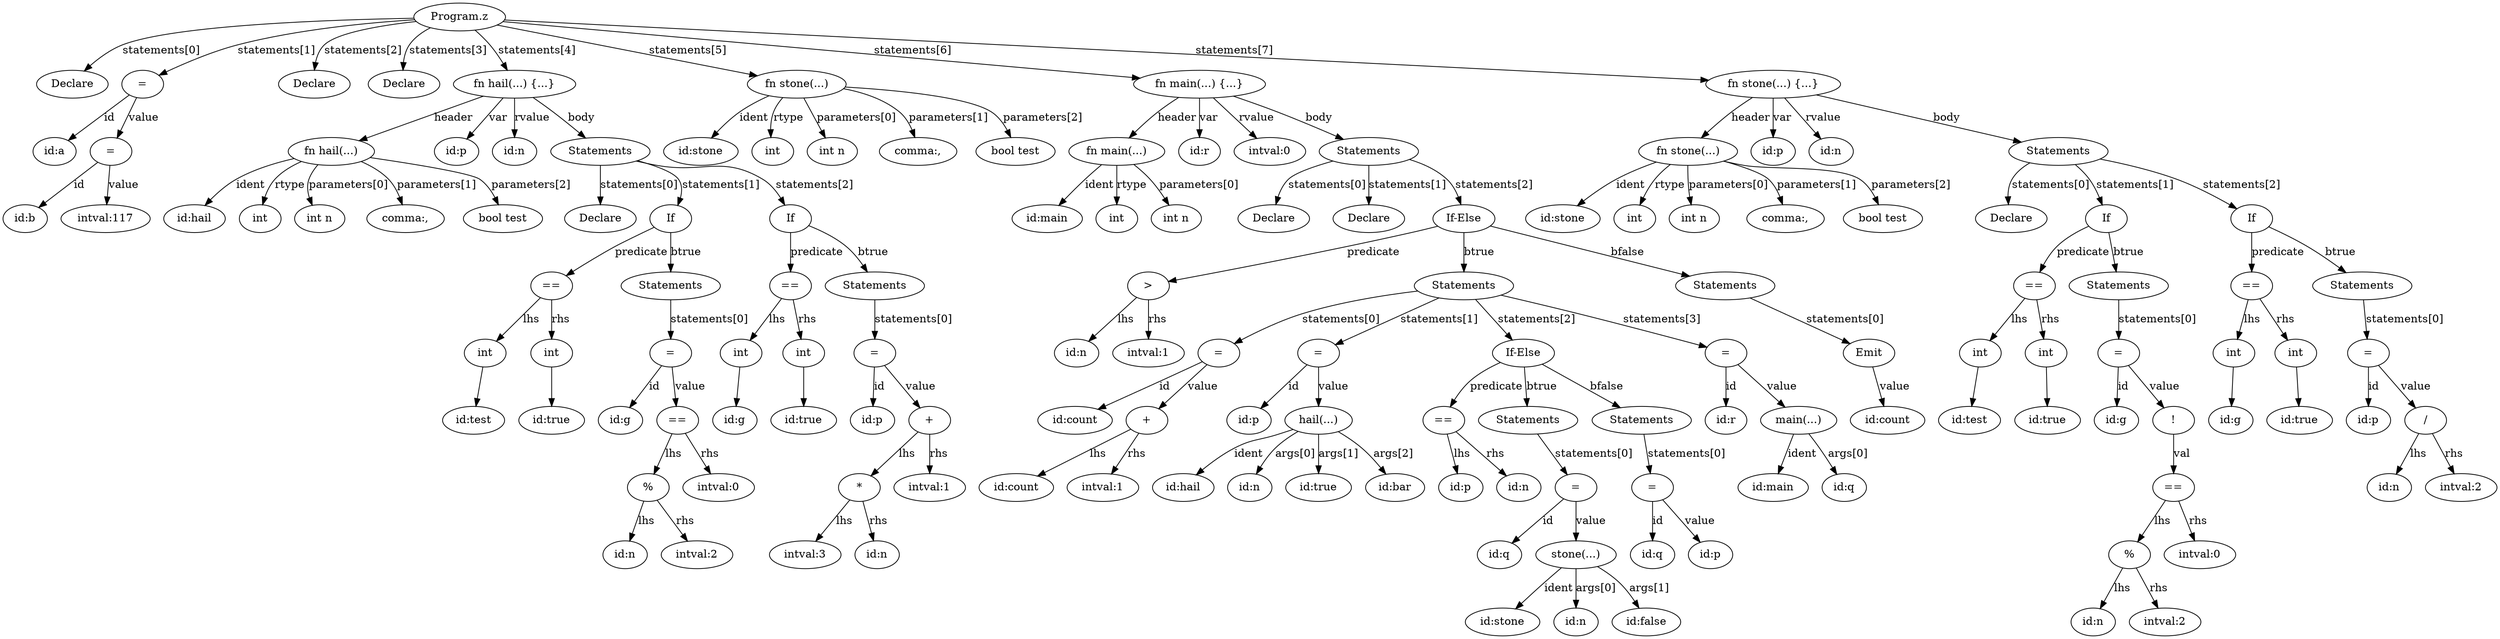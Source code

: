digraph {
	Node0[label="Program.z"]
	Node1[label="Declare"]
Node0->Node1[label="statements[0]"]
	Node2[label="="]
Node0->Node2[label="statements[1]"]
	Node3[label="id:a"]
Node2->Node3[label="id"]
	Node4[label="="]
Node2->Node4[label="value"]
	Node5[label="id:b"]
Node4->Node5[label="id"]
	Node6[label="intval:117"]
Node4->Node6[label="value"]
	Node7[label="Declare"]
Node0->Node7[label="statements[2]"]
	Node8[label="Declare"]
Node0->Node8[label="statements[3]"]
	Node9[label="fn hail(...) {...}"]
Node0->Node9[label="statements[4]"]
	Node10[label="fn hail(...)"]
Node9->Node10[label="header"]
	Node11[label="id:hail"]
Node10->Node11[label="ident"]
	Node12[label="int"]
Node10->Node12[label="rtype"]
	Node13[label="int n"]
Node10->Node13[label="parameters[0]"]
	Node14[label="comma:,"]
Node10->Node14[label="parameters[1]"]
	Node15[label="bool test"]
Node10->Node15[label="parameters[2]"]
	Node16[label="id:p"]
Node9->Node16[label="var"]
	Node17[label="id:n"]
Node9->Node17[label="rvalue"]
	Node18[label="Statements"]
Node9->Node18[label="body"]
	Node19[label="Declare"]
Node18->Node19[label="statements[0]"]
	Node20[label="If"]
Node18->Node20[label="statements[1]"]
	Node21[label="=="]
Node20->Node21[label="predicate"]
	Node22[label="int"]
Node21->Node22[label="lhs"]
	Node23[label="id:test"]
Node22->Node23[label=""]
	Node24[label="int"]
Node21->Node24[label="rhs"]
	Node25[label="id:true"]
Node24->Node25[label=""]
	Node26[label="Statements"]
Node20->Node26[label="btrue"]
	Node27[label="="]
Node26->Node27[label="statements[0]"]
	Node28[label="id:g"]
Node27->Node28[label="id"]
	Node29[label="=="]
Node27->Node29[label="value"]
	Node30[label="%"]
Node29->Node30[label="lhs"]
	Node31[label="id:n"]
Node30->Node31[label="lhs"]
	Node32[label="intval:2"]
Node30->Node32[label="rhs"]
	Node33[label="intval:0"]
Node29->Node33[label="rhs"]
	Node34[label="If"]
Node18->Node34[label="statements[2]"]
	Node35[label="=="]
Node34->Node35[label="predicate"]
	Node36[label="int"]
Node35->Node36[label="lhs"]
	Node37[label="id:g"]
Node36->Node37[label=""]
	Node38[label="int"]
Node35->Node38[label="rhs"]
	Node39[label="id:true"]
Node38->Node39[label=""]
	Node40[label="Statements"]
Node34->Node40[label="btrue"]
	Node41[label="="]
Node40->Node41[label="statements[0]"]
	Node42[label="id:p"]
Node41->Node42[label="id"]
	Node43[label="+"]
Node41->Node43[label="value"]
	Node44[label="*"]
Node43->Node44[label="lhs"]
	Node45[label="intval:3"]
Node44->Node45[label="lhs"]
	Node46[label="id:n"]
Node44->Node46[label="rhs"]
	Node47[label="intval:1"]
Node43->Node47[label="rhs"]
	Node48[label="fn stone(...)"]
Node0->Node48[label="statements[5]"]
	Node49[label="id:stone"]
Node48->Node49[label="ident"]
	Node50[label="int"]
Node48->Node50[label="rtype"]
	Node51[label="int n"]
Node48->Node51[label="parameters[0]"]
	Node52[label="comma:,"]
Node48->Node52[label="parameters[1]"]
	Node53[label="bool test"]
Node48->Node53[label="parameters[2]"]
	Node54[label="fn main(...) {...}"]
Node0->Node54[label="statements[6]"]
	Node55[label="fn main(...)"]
Node54->Node55[label="header"]
	Node56[label="id:main"]
Node55->Node56[label="ident"]
	Node57[label="int"]
Node55->Node57[label="rtype"]
	Node58[label="int n"]
Node55->Node58[label="parameters[0]"]
	Node59[label="id:r"]
Node54->Node59[label="var"]
	Node60[label="intval:0"]
Node54->Node60[label="rvalue"]
	Node61[label="Statements"]
Node54->Node61[label="body"]
	Node62[label="Declare"]
Node61->Node62[label="statements[0]"]
	Node63[label="Declare"]
Node61->Node63[label="statements[1]"]
	Node64[label="If-Else"]
Node61->Node64[label="statements[2]"]
	Node65[label=">"]
Node64->Node65[label="predicate"]
	Node66[label="id:n"]
Node65->Node66[label="lhs"]
	Node67[label="intval:1"]
Node65->Node67[label="rhs"]
	Node68[label="Statements"]
Node64->Node68[label="btrue"]
	Node69[label="="]
Node68->Node69[label="statements[0]"]
	Node70[label="id:count"]
Node69->Node70[label="id"]
	Node71[label="+"]
Node69->Node71[label="value"]
	Node72[label="id:count"]
Node71->Node72[label="lhs"]
	Node73[label="intval:1"]
Node71->Node73[label="rhs"]
	Node74[label="="]
Node68->Node74[label="statements[1]"]
	Node75[label="id:p"]
Node74->Node75[label="id"]
	Node76[label="hail(...)"]
Node74->Node76[label="value"]
	Node77[label="id:hail"]
Node76->Node77[label="ident"]
	Node78[label="id:n"]
Node76->Node78[label="args[0]"]
	Node79[label="id:true"]
Node76->Node79[label="args[1]"]
	Node80[label="id:bar"]
Node76->Node80[label="args[2]"]
	Node81[label="If-Else"]
Node68->Node81[label="statements[2]"]
	Node82[label="=="]
Node81->Node82[label="predicate"]
	Node83[label="id:p"]
Node82->Node83[label="lhs"]
	Node84[label="id:n"]
Node82->Node84[label="rhs"]
	Node85[label="Statements"]
Node81->Node85[label="btrue"]
	Node86[label="="]
Node85->Node86[label="statements[0]"]
	Node87[label="id:q"]
Node86->Node87[label="id"]
	Node88[label="stone(...)"]
Node86->Node88[label="value"]
	Node89[label="id:stone"]
Node88->Node89[label="ident"]
	Node90[label="id:n"]
Node88->Node90[label="args[0]"]
	Node91[label="id:false"]
Node88->Node91[label="args[1]"]
	Node92[label="Statements"]
Node81->Node92[label="bfalse"]
	Node93[label="="]
Node92->Node93[label="statements[0]"]
	Node94[label="id:q"]
Node93->Node94[label="id"]
	Node95[label="id:p"]
Node93->Node95[label="value"]
	Node96[label="="]
Node68->Node96[label="statements[3]"]
	Node97[label="id:r"]
Node96->Node97[label="id"]
	Node98[label="main(...)"]
Node96->Node98[label="value"]
	Node99[label="id:main"]
Node98->Node99[label="ident"]
	Node100[label="id:q"]
Node98->Node100[label="args[0]"]
	Node101[label="Statements"]
Node64->Node101[label="bfalse"]
	Node102[label="Emit"]
Node101->Node102[label="statements[0]"]
	Node103[label="id:count"]
Node102->Node103[label="value"]
	Node104[label="fn stone(...) {...}"]
Node0->Node104[label="statements[7]"]
	Node105[label="fn stone(...)"]
Node104->Node105[label="header"]
	Node106[label="id:stone"]
Node105->Node106[label="ident"]
	Node107[label="int"]
Node105->Node107[label="rtype"]
	Node108[label="int n"]
Node105->Node108[label="parameters[0]"]
	Node109[label="comma:,"]
Node105->Node109[label="parameters[1]"]
	Node110[label="bool test"]
Node105->Node110[label="parameters[2]"]
	Node111[label="id:p"]
Node104->Node111[label="var"]
	Node112[label="id:n"]
Node104->Node112[label="rvalue"]
	Node113[label="Statements"]
Node104->Node113[label="body"]
	Node114[label="Declare"]
Node113->Node114[label="statements[0]"]
	Node115[label="If"]
Node113->Node115[label="statements[1]"]
	Node116[label="=="]
Node115->Node116[label="predicate"]
	Node117[label="int"]
Node116->Node117[label="lhs"]
	Node118[label="id:test"]
Node117->Node118[label=""]
	Node119[label="int"]
Node116->Node119[label="rhs"]
	Node120[label="id:true"]
Node119->Node120[label=""]
	Node121[label="Statements"]
Node115->Node121[label="btrue"]
	Node122[label="="]
Node121->Node122[label="statements[0]"]
	Node123[label="id:g"]
Node122->Node123[label="id"]
	Node124[label="!"]
Node122->Node124[label="value"]
	Node125[label="=="]
Node124->Node125[label="val"]
	Node126[label="%"]
Node125->Node126[label="lhs"]
	Node127[label="id:n"]
Node126->Node127[label="lhs"]
	Node128[label="intval:2"]
Node126->Node128[label="rhs"]
	Node129[label="intval:0"]
Node125->Node129[label="rhs"]
	Node130[label="If"]
Node113->Node130[label="statements[2]"]
	Node131[label="=="]
Node130->Node131[label="predicate"]
	Node132[label="int"]
Node131->Node132[label="lhs"]
	Node133[label="id:g"]
Node132->Node133[label=""]
	Node134[label="int"]
Node131->Node134[label="rhs"]
	Node135[label="id:true"]
Node134->Node135[label=""]
	Node136[label="Statements"]
Node130->Node136[label="btrue"]
	Node137[label="="]
Node136->Node137[label="statements[0]"]
	Node138[label="id:p"]
Node137->Node138[label="id"]
	Node139[label="/"]
Node137->Node139[label="value"]
	Node140[label="id:n"]
Node139->Node140[label="lhs"]
	Node141[label="intval:2"]
Node139->Node141[label="rhs"]
}